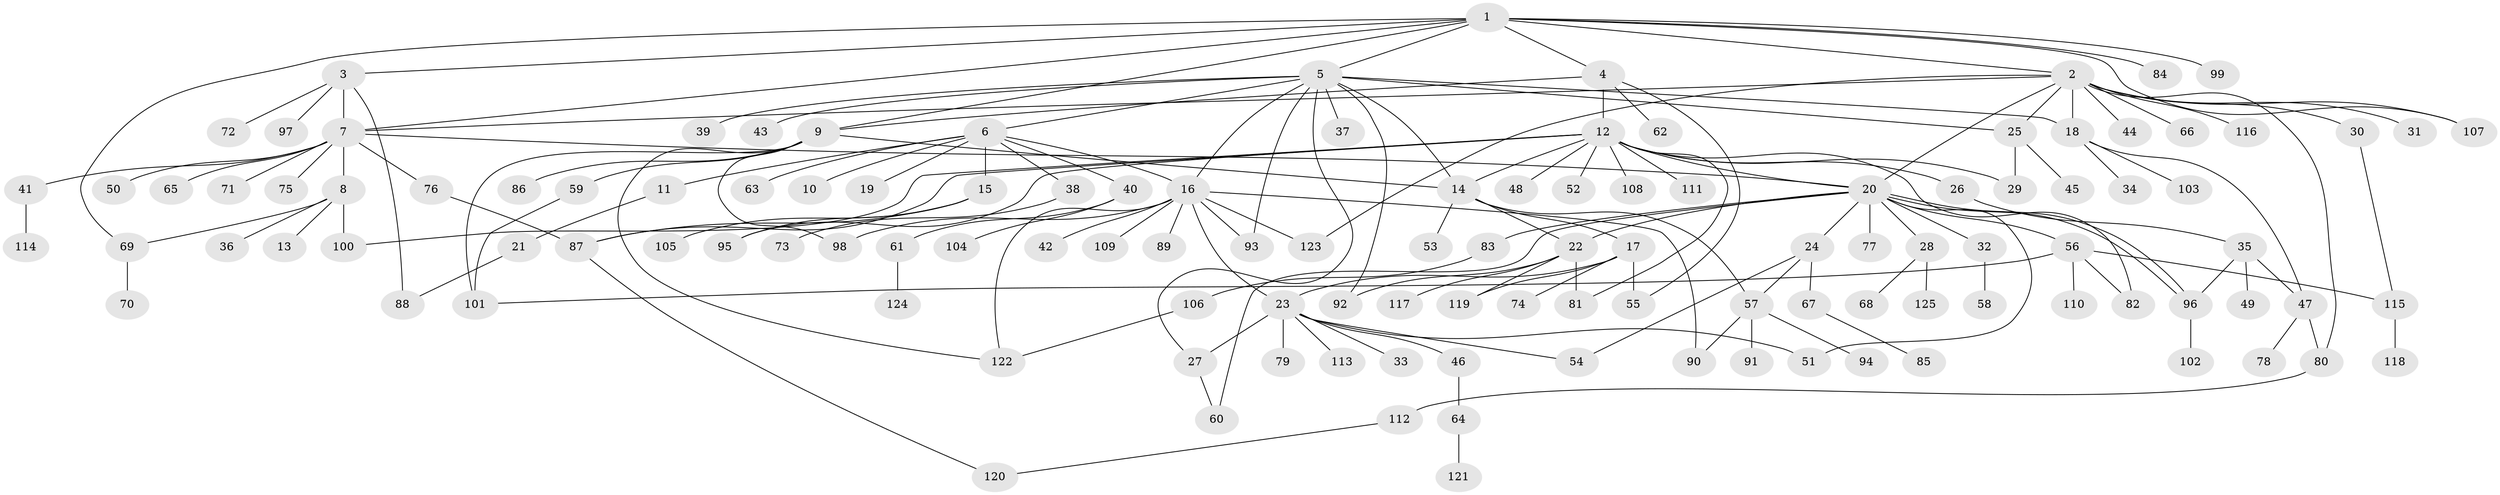 // Generated by graph-tools (version 1.1) at 2025/01/03/09/25 03:01:46]
// undirected, 125 vertices, 168 edges
graph export_dot {
graph [start="1"]
  node [color=gray90,style=filled];
  1;
  2;
  3;
  4;
  5;
  6;
  7;
  8;
  9;
  10;
  11;
  12;
  13;
  14;
  15;
  16;
  17;
  18;
  19;
  20;
  21;
  22;
  23;
  24;
  25;
  26;
  27;
  28;
  29;
  30;
  31;
  32;
  33;
  34;
  35;
  36;
  37;
  38;
  39;
  40;
  41;
  42;
  43;
  44;
  45;
  46;
  47;
  48;
  49;
  50;
  51;
  52;
  53;
  54;
  55;
  56;
  57;
  58;
  59;
  60;
  61;
  62;
  63;
  64;
  65;
  66;
  67;
  68;
  69;
  70;
  71;
  72;
  73;
  74;
  75;
  76;
  77;
  78;
  79;
  80;
  81;
  82;
  83;
  84;
  85;
  86;
  87;
  88;
  89;
  90;
  91;
  92;
  93;
  94;
  95;
  96;
  97;
  98;
  99;
  100;
  101;
  102;
  103;
  104;
  105;
  106;
  107;
  108;
  109;
  110;
  111;
  112;
  113;
  114;
  115;
  116;
  117;
  118;
  119;
  120;
  121;
  122;
  123;
  124;
  125;
  1 -- 2;
  1 -- 3;
  1 -- 4;
  1 -- 5;
  1 -- 7;
  1 -- 9;
  1 -- 69;
  1 -- 84;
  1 -- 99;
  1 -- 107;
  2 -- 7;
  2 -- 18;
  2 -- 20;
  2 -- 25;
  2 -- 30;
  2 -- 31;
  2 -- 44;
  2 -- 66;
  2 -- 80;
  2 -- 107;
  2 -- 116;
  2 -- 123;
  3 -- 7;
  3 -- 72;
  3 -- 88;
  3 -- 97;
  4 -- 9;
  4 -- 12;
  4 -- 55;
  4 -- 62;
  5 -- 6;
  5 -- 14;
  5 -- 16;
  5 -- 18;
  5 -- 25;
  5 -- 27;
  5 -- 37;
  5 -- 39;
  5 -- 43;
  5 -- 92;
  5 -- 93;
  6 -- 10;
  6 -- 11;
  6 -- 15;
  6 -- 16;
  6 -- 19;
  6 -- 38;
  6 -- 40;
  6 -- 63;
  7 -- 8;
  7 -- 20;
  7 -- 41;
  7 -- 50;
  7 -- 65;
  7 -- 71;
  7 -- 75;
  7 -- 76;
  8 -- 13;
  8 -- 36;
  8 -- 69;
  8 -- 100;
  9 -- 14;
  9 -- 59;
  9 -- 86;
  9 -- 98;
  9 -- 101;
  9 -- 122;
  11 -- 21;
  12 -- 14;
  12 -- 20;
  12 -- 26;
  12 -- 29;
  12 -- 48;
  12 -- 52;
  12 -- 81;
  12 -- 82;
  12 -- 87;
  12 -- 95;
  12 -- 100;
  12 -- 108;
  12 -- 111;
  14 -- 17;
  14 -- 22;
  14 -- 53;
  14 -- 57;
  15 -- 87;
  15 -- 95;
  15 -- 105;
  16 -- 23;
  16 -- 42;
  16 -- 89;
  16 -- 90;
  16 -- 93;
  16 -- 98;
  16 -- 109;
  16 -- 122;
  16 -- 123;
  17 -- 23;
  17 -- 55;
  17 -- 74;
  17 -- 119;
  18 -- 34;
  18 -- 47;
  18 -- 103;
  20 -- 22;
  20 -- 24;
  20 -- 28;
  20 -- 32;
  20 -- 51;
  20 -- 56;
  20 -- 60;
  20 -- 77;
  20 -- 83;
  20 -- 96;
  20 -- 96;
  21 -- 88;
  22 -- 81;
  22 -- 92;
  22 -- 117;
  22 -- 119;
  23 -- 27;
  23 -- 33;
  23 -- 46;
  23 -- 51;
  23 -- 54;
  23 -- 79;
  23 -- 113;
  24 -- 54;
  24 -- 57;
  24 -- 67;
  25 -- 29;
  25 -- 45;
  26 -- 35;
  27 -- 60;
  28 -- 68;
  28 -- 125;
  30 -- 115;
  32 -- 58;
  35 -- 47;
  35 -- 49;
  35 -- 96;
  38 -- 73;
  40 -- 61;
  40 -- 104;
  41 -- 114;
  46 -- 64;
  47 -- 78;
  47 -- 80;
  56 -- 82;
  56 -- 101;
  56 -- 110;
  56 -- 115;
  57 -- 90;
  57 -- 91;
  57 -- 94;
  59 -- 101;
  61 -- 124;
  64 -- 121;
  67 -- 85;
  69 -- 70;
  76 -- 87;
  80 -- 112;
  83 -- 106;
  87 -- 120;
  96 -- 102;
  106 -- 122;
  112 -- 120;
  115 -- 118;
}

